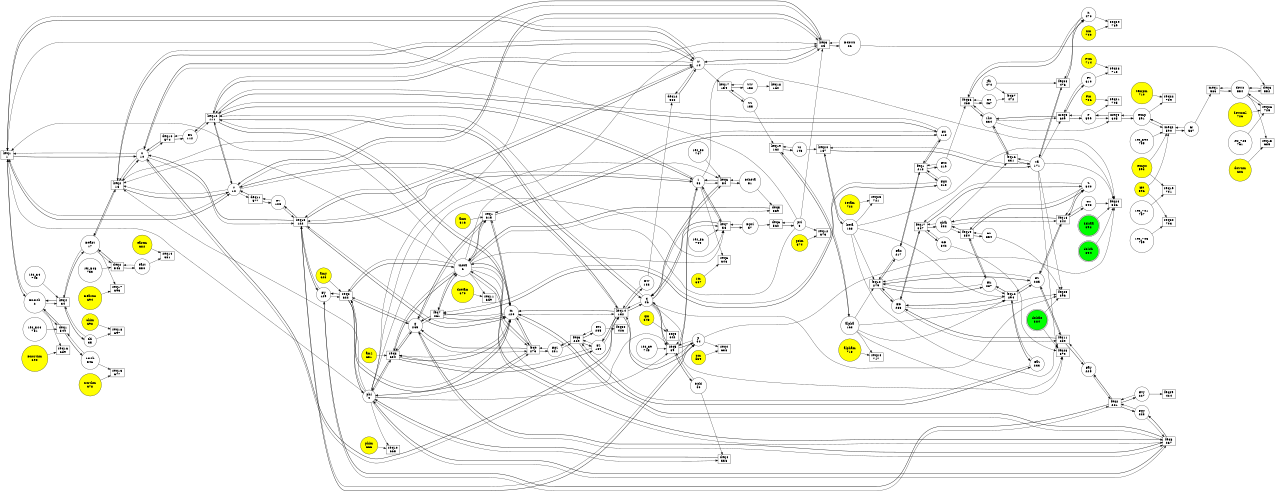 digraph G {
rankdir = LR;
size ="8.5"
node [shape = box, fillcolor = white, style = filled, label="keq1
1"]; keq1;
node [shape = box, fillcolor = white, style = filled, label="keq2
16"]; keq2;
node [shape = box, fillcolor = white, style = filled, label="keq3
25"]; keq3;
node [shape = box, fillcolor = white, style = filled, label="keq4
34"]; keq4;
node [shape = box, fillcolor = white, style = filled, label="keq5
39"]; keq5;
node [shape = box, fillcolor = white, style = filled, label="keq6
50"]; keq6;
node [shape = box, fillcolor = white, style = filled, label="keq7
56"]; keq7;
node [shape = box, fillcolor = white, style = filled, label="keq12
111"]; keq12;
node [shape = box, fillcolor = white, style = filled, label="keq13
122"]; keq13;
node [shape = box, fillcolor = white, style = filled, label="keq14
132"]; keq14;
node [shape = box, fillcolor = white, style = filled, label="keq17
154"]; keq17;
node [shape = box, fillcolor = white, style = filled, label="keq18
160"]; keq18;
node [shape = box, fillcolor = white, style = filled, label="keq19
162"]; keq19;
node [shape = box, fillcolor = white, style = filled, label="keq20
167"]; keq20;
node [shape = box, fillcolor = white, style = filled, label="feq1
213"]; feq1;
node [shape = box, fillcolor = white, style = filled, label="feq2
221"]; feq2;
node [shape = box, fillcolor = white, style = filled, label="feq3
229"]; feq3;
node [shape = box, fillcolor = white, style = filled, label="feq7
261"]; feq7;
node [shape = box, fillcolor = white, style = filled, label="feq8
267"]; feq8;
node [shape = box, fillcolor = white, style = filled, label="feq9
273"]; feq9;
node [shape = box, fillcolor = white, style = filled, label="feq10
279"]; feq10;
node [shape = box, fillcolor = white, style = filled, label="feq11
289"]; feq11;
node [shape = box, fillcolor = white, style = filled, label="feq12
294"]; feq12;
node [shape = box, fillcolor = white, style = filled, label="feq16
331"]; feq16;
node [shape = box, fillcolor = white, style = filled, label="feq17
337"]; feq17;
node [shape = box, fillcolor = white, style = filled, label="feq18
344"]; feq18;
node [shape = box, fillcolor = white, style = filled, label="feq19
350"]; feq19;
node [shape = box, fillcolor = white, style = filled, label="feq23
379"]; feq23;
node [shape = box, fillcolor = white, style = filled, label="feq24
386"]; feq24;
node [shape = box, fillcolor = white, style = filled, label="feq25
396"]; feq25;
node [shape = box, fillcolor = white, style = filled, label="feq29
424"]; feq29;
node [shape = box, fillcolor = white, style = filled, label="feq30
426"]; feq30;
node [shape = box, fillcolor = white, style = filled, label="feq36
465"]; feq36;
node [shape = box, fillcolor = white, style = filled, label="feq37
472"]; feq37;
node [shape = box, fillcolor = white, style = filled, label="feq38
476"]; feq38;
node [shape = box, fillcolor = white, style = filled, label="deq1
544"]; deq1;
node [shape = box, fillcolor = white, style = filled, label="deq2
548"]; deq2;
node [shape = box, fillcolor = white, style = filled, label="deq3
552"]; deq3;
node [shape = box, fillcolor = white, style = filled, label="deq4
556"]; deq4;
node [shape = box, fillcolor = white, style = filled, label="deq5
559"]; deq5;
node [shape = box, fillcolor = white, style = filled, label="deq6
562"]; deq6;
node [shape = box, fillcolor = white, style = filled, label="deq10
574"]; deq10;
node [shape = box, fillcolor = white, style = filled, label="deq11
577"]; deq11;
node [shape = box, fillcolor = white, style = filled, label="deq12
580"]; deq12;
node [shape = box, fillcolor = white, style = filled, label="meq1
586"]; meq1;
node [shape = box, fillcolor = white, style = filled, label="meq2
590"]; meq2;
node [shape = box, fillcolor = white, style = filled, label="meq4
605"]; meq4;
node [shape = box, fillcolor = white, style = filled, label="meq5
609"]; meq5;
node [shape = box, fillcolor = white, style = filled, label="seq1
615"]; seq1;
node [shape = box, fillcolor = white, style = filled, label="seq2
622"]; seq2;
node [shape = box, fillcolor = white, style = filled, label="seq3
630"]; seq3;
node [shape = box, fillcolor = white, style = filled, label="seq4
638"]; seq4;
node [shape = box, fillcolor = white, style = filled, label="seq5
642"]; seq5;
node [shape = box, fillcolor = white, style = filled, label="seq6
646"]; seq6;
node [shape = box, fillcolor = white, style = filled, label="seq10
665"]; seq10;
node [shape = box, fillcolor = white, style = filled, label="seq11
669"]; seq11;
node [shape = box, fillcolor = white, style = filled, label="seq12
673"]; seq12;
node [shape = box, fillcolor = white, style = filled, label="seq13
677"]; seq13;
node [shape = box, fillcolor = white, style = filled, label="seq14
681"]; seq14;
node [shape = box, fillcolor = white, style = filled, label="seq15
685"]; seq15;
node [shape = box, fillcolor = white, style = filled, label="seq16
689"]; seq16;
node [shape = box, fillcolor = white, style = filled, label="seq17
693"]; seq17;
node [shape = box, fillcolor = white, style = filled, label="seq18
697"]; seq18;
node [shape = box, fillcolor = white, style = filled, label="seq19
701"]; seq19;
node [shape = box, fillcolor = white, style = filled, label="seq20
703"]; seq20;
node [shape = box, fillcolor = white, style = filled, label="seq21
705"]; seq21;
node [shape = box, fillcolor = white, style = filled, label="seq22
709"]; seq22;
node [shape = box, fillcolor = white, style = filled, label="seq23
713"]; seq23;
node [shape = box, fillcolor = white, style = filled, label="seq24
717"]; seq24;
node [shape = box, fillcolor = white, style = filled, label="seq25
721"]; seq25;
node [shape = box, fillcolor = white, style = filled, label="seq26
725"]; seq26;
node [shape = box, fillcolor = white, style = filled, label="seq29
739"]; seq29;
node [shape = circle, fillcolor = white, style = filled, label="Dnorth
2"]; Dnorth;
node [shape = circle, fillcolor = white, style = filled, label="phi
4"]; phi;
node [shape = circle, fillcolor = white, style = filled, label="theta
6"]; theta;
node [shape = circle, fillcolor = white, style = filled, label="psi
8"]; psi;
node [shape = circle, fillcolor = white, style = filled, label="u
10"]; u;
node [shape = circle, fillcolor = white, style = filled, label="v
12"]; v;
node [shape = circle, fillcolor = white, style = filled, label="w
14"]; w;
node [shape = circle, fillcolor = white, style = filled, label="Deast
17"]; Deast;
node [shape = circle, fillcolor = white, style = filled, label="Ddown
26"]; Ddown;
node [shape = circle, fillcolor = white, style = filled, label="chi
35"]; chi;
node [shape = circle, fillcolor = white, style = filled, label="Dphi
40"]; Dphi;
node [shape = circle, fillcolor = white, style = filled, label="p
44"]; p;
node [shape = circle, fillcolor = white, style = filled, label="q
46"]; q;
node [shape = circle, fillcolor = white, style = filled, label="r
48"]; r;
node [shape = circle, fillcolor = white, style = filled, label="Dtheta
51"]; Dtheta;
node [shape = circle, fillcolor = white, style = filled, label="Dpsi
57"]; Dpsi;
node [shape = circle, fillcolor = white, style = filled, label="Du
112"]; Du;
node [shape = circle, fillcolor = white, style = filled, label="Fx
118"]; Fx;
node [shape = circle, fillcolor = white, style = filled, label="m
120"]; m;
node [shape = circle, fillcolor = white, style = filled, label="Dv
123"]; Dv;
node [shape = circle, fillcolor = white, style = filled, label="Fy
129"]; Fy;
node [shape = circle, fillcolor = white, style = filled, label="Dw
133"]; Dw;
node [shape = circle, fillcolor = white, style = filled, label="Fz
139"]; Fz;
node [shape = circle, fillcolor = white, style = filled, label="ur
143"]; ur;
node [shape = circle, fillcolor = white, style = filled, label="wr
155"]; wr;
node [shape = circle, fillcolor = white, style = filled, label="ww
158"]; ww;
node [shape = circle, fillcolor = white, style = filled, label="alpha
163"]; alpha;
node [shape = circle, fillcolor = white, style = filled, label="beta
168"]; beta;
node [shape = circle, fillcolor = white, style = filled, label="Va
171"]; Va;
node [shape = circle, fillcolor = white, style = filled, label="Fgx
215"]; Fgx;
node [shape = circle, fillcolor = white, style = filled, label="Fax
217"]; Fax;
node [shape = circle, fillcolor = white, style = filled, label="Ftx
219"]; Ftx;
node [shape = circle, fillcolor = white, style = filled, label="Fgy
223"]; Fgy;
node [shape = circle, fillcolor = white, style = filled, label="Fay
225"]; Fay;
node [shape = circle, fillcolor = white, style = filled, label="Fty
227"]; Fty;
node [shape = circle, fillcolor = white, style = filled, label="Fgz
231"]; Fgz;
node [shape = circle, fillcolor = white, style = filled, label="Faz
233"]; Faz;
node [shape = circle, fillcolor = white, style = filled, label="Ftz
235"]; Ftz;
node [shape = circle, fillcolor = white, style = filled, label="g
265"]; g;
node [shape = circle, fillcolor = white, style = filled, label="FD
283"]; FD;
node [shape = circle, fillcolor = white, style = filled, label="FY
285"]; FY;
node [shape = circle, fillcolor = white, style = filled, label="FL
287"]; FL;
node [shape = circle, fillcolor = white, style = filled, label="qbar
332"]; qbar;
node [shape = circle, fillcolor = white, style = filled, label="rho
334"]; rho;
node [shape = circle, fillcolor = white, style = filled, label="S
340"]; S;
node [shape = circle, fillcolor = white, style = filled, label="CD
342"]; CD;
node [shape = circle, fillcolor = white, style = filled, label="CY
348"]; CY;
node [shape = circle, fillcolor = white, style = filled, label="CL
354"]; CL;
node [shape = doublecircle, fillcolor = green, style = filled, label="deltae
384"]; deltae;
node [shape = doublecircle, fillcolor = green, style = filled, label="deltaa
392"]; deltaa;
node [shape = doublecircle, fillcolor = green, style = filled, label="deltar
394"]; deltar;
node [shape = circle, fillcolor = white, style = filled, label="CT
467"]; CT;
node [shape = circle, fillcolor = white, style = filled, label="n
470"]; n;
node [shape = circle, fillcolor = white, style = filled, label="Jar
474"]; Jar;
node [shape = circle, fillcolor = white, style = filled, label="north
546"]; north;
node [shape = circle, fillcolor = white, style = filled, label="east
550"]; east;
node [shape = circle, fillcolor = white, style = filled, label="down
554"]; down;
node [shape = circle, fillcolor = white, style = filled, label="H
587"]; H;
node [shape = circle, fillcolor = white, style = filled, label="temp
591"]; temp;
node [shape = circle, fillcolor = yellow, style = filled, label="temp0
593"]; temp0;
node [shape = circle, fillcolor = yellow, style = filled, label="H0
596"]; H0;
node [shape = circle, fillcolor = white, style = filled, label="P
599"]; P;
node [shape = circle, fillcolor = white, style = filled, label="Pt
610"]; Pt;
node [shape = circle, fillcolor = yellow, style = filled, label="amx
616"]; amx;
node [shape = circle, fillcolor = yellow, style = filled, label="amy
623"]; amy;
node [shape = circle, fillcolor = yellow, style = filled, label="amz
631"]; amz;
node [shape = circle, fillcolor = yellow, style = filled, label="pm
639"]; pm;
node [shape = circle, fillcolor = yellow, style = filled, label="qm
643"]; qm;
node [shape = circle, fillcolor = yellow, style = filled, label="rm
647"]; rm;
node [shape = circle, fillcolor = yellow, style = filled, label="phim
666"]; phim;
node [shape = circle, fillcolor = yellow, style = filled, label="thetam
670"]; thetam;
node [shape = circle, fillcolor = yellow, style = filled, label="psim
674"]; psim;
node [shape = circle, fillcolor = yellow, style = filled, label="northm
678"]; northm;
node [shape = circle, fillcolor = yellow, style = filled, label="eastm
682"]; eastm;
node [shape = circle, fillcolor = yellow, style = filled, label="downm
686"]; downm;
node [shape = circle, fillcolor = yellow, style = filled, label="Dnorthm
690"]; Dnorthm;
node [shape = circle, fillcolor = yellow, style = filled, label="Deastm
694"]; Deastm;
node [shape = circle, fillcolor = yellow, style = filled, label="chim
698"]; chim;
node [shape = circle, fillcolor = yellow, style = filled, label="Pm
706"]; Pm;
node [shape = circle, fillcolor = yellow, style = filled, label="tempm
710"]; tempm;
node [shape = circle, fillcolor = yellow, style = filled, label="Ptm
714"]; Ptm;
node [shape = circle, fillcolor = yellow, style = filled, label="alpham
718"]; alpham;
node [shape = circle, fillcolor = yellow, style = filled, label="betam
722"]; betam;
node [shape = circle, fillcolor = yellow, style = filled, label="downml
726"]; downml;
node [shape = circle, fillcolor = yellow, style = filled, label="nm
740"]; nm;
node [shape = circle, fillcolor = white, style = filled, label="res_34
743"]; res_34;
node [shape = circle, fillcolor = white, style = filled, label="res_39
745"]; res_39;
node [shape = circle, fillcolor = white, style = filled, label="res_50
747"]; res_50;
node [shape = circle, fillcolor = white, style = filled, label="res_56
749"]; res_56;
node [shape = circle, fillcolor = white, style = filled, label="res_544
751"]; res_544;
node [shape = circle, fillcolor = white, style = filled, label="res_548
753"]; res_548;
node [shape = circle, fillcolor = white, style = filled, label="res_590
755"]; res_590;
node [shape = circle, fillcolor = white, style = filled, label="res_701
757"]; res_701;
node [shape = circle, fillcolor = white, style = filled, label="res_703
759"]; res_703;
node [shape = circle, fillcolor = white, style = filled, label="res_725
761"]; res_725;
keq1 -> Dnorth [penwidth = 1.5];
Dnorth -> keq1 [penwidth = 1];
phi -> keq1 [penwidth = 1];
theta -> keq1 [penwidth = 1];
psi -> keq1 [penwidth = 1];
keq1 -> u [penwidth = 1.5];
u -> keq1 [penwidth = 1];
keq1 -> v [penwidth = 1.5];
v -> keq1 [penwidth = 1];
keq1 -> w [penwidth = 1.5];
w -> keq1 [penwidth = 1];
keq2 -> Deast [penwidth = 1.5];
Deast -> keq2 [penwidth = 1];
phi -> keq2 [penwidth = 1];
theta -> keq2 [penwidth = 1];
psi -> keq2 [penwidth = 1];
keq2 -> u [penwidth = 1.5];
u -> keq2 [penwidth = 1];
keq2 -> v [penwidth = 1.5];
v -> keq2 [penwidth = 1];
keq2 -> w [penwidth = 1.5];
w -> keq2 [penwidth = 1];
keq3 -> Ddown [penwidth = 1.5];
Ddown -> keq3 [penwidth = 1];
phi -> keq3 [penwidth = 1];
theta -> keq3 [penwidth = 1];
psi -> keq3 [penwidth = 1];
keq3 -> u [penwidth = 1.5];
u -> keq3 [penwidth = 1];
keq3 -> v [penwidth = 1.5];
v -> keq3 [penwidth = 1];
keq3 -> w [penwidth = 1.5];
w -> keq3 [penwidth = 1];
keq4 -> chi [penwidth = 1.5];
chi -> keq4 [penwidth = 1];
keq4 -> Deast [penwidth = 1.5];
Deast -> keq4 [penwidth = 1];
keq4 -> Dnorth [penwidth = 1.5];
Dnorth -> keq4 [penwidth = 1];
keq5 -> Dphi [penwidth = 1.5];
Dphi -> keq5 [penwidth = 1];
phi -> keq5 [penwidth = 1];
theta -> keq5 [penwidth = 1];
keq5 -> p [penwidth = 1.5];
p -> keq5 [penwidth = 1];
keq5 -> q [penwidth = 1.5];
q -> keq5 [penwidth = 1];
keq5 -> r [penwidth = 1.5];
r -> keq5 [penwidth = 1];
keq6 -> Dtheta [penwidth = 1.5];
Dtheta -> keq6 [penwidth = 1];
phi -> keq6 [penwidth = 1];
keq6 -> q [penwidth = 1.5];
q -> keq6 [penwidth = 1];
keq6 -> r [penwidth = 1.5];
r -> keq6 [penwidth = 1];
keq7 -> Dpsi [penwidth = 1.5];
Dpsi -> keq7 [penwidth = 1];
phi -> keq7 [penwidth = 1];
theta -> keq7 [penwidth = 1];
keq7 -> q [penwidth = 1.5];
q -> keq7 [penwidth = 1];
keq7 -> r [penwidth = 1.5];
r -> keq7 [penwidth = 1];
keq12 -> Du [penwidth = 1.5];
Du -> keq12 [penwidth = 1];
keq12 -> v [penwidth = 1.5];
v -> keq12 [penwidth = 1];
keq12 -> w [penwidth = 1.5];
w -> keq12 [penwidth = 1];
keq12 -> r [penwidth = 1.5];
r -> keq12 [penwidth = 1];
keq12 -> q [penwidth = 1.5];
q -> keq12 [penwidth = 1];
keq12 -> Fx [penwidth = 1.5];
Fx -> keq12 [penwidth = 1];
keq12 -> m [penwidth = 1.5];
m -> keq12 [penwidth = 1];
keq13 -> Dv [penwidth = 1.5];
Dv -> keq13 [penwidth = 1];
keq13 -> u [penwidth = 1.5];
u -> keq13 [penwidth = 1];
keq13 -> w [penwidth = 1.5];
w -> keq13 [penwidth = 1];
keq13 -> p [penwidth = 1.5];
p -> keq13 [penwidth = 1];
keq13 -> r [penwidth = 1.5];
r -> keq13 [penwidth = 1];
keq13 -> Fy [penwidth = 1.5];
Fy -> keq13 [penwidth = 1];
keq13 -> m [penwidth = 1.5];
m -> keq13 [penwidth = 1];
keq14 -> Dw [penwidth = 1.5];
Dw -> keq14 [penwidth = 1];
keq14 -> u [penwidth = 1.5];
u -> keq14 [penwidth = 1];
keq14 -> v [penwidth = 1.5];
v -> keq14 [penwidth = 1];
keq14 -> p [penwidth = 1.5];
p -> keq14 [penwidth = 1];
keq14 -> q [penwidth = 1.5];
q -> keq14 [penwidth = 1];
keq14 -> Fz [penwidth = 1.5];
Fz -> keq14 [penwidth = 1];
keq14 -> m [penwidth = 1.5];
m -> keq14 [penwidth = 1];
keq17 -> wr [penwidth = 1.5];
wr -> keq17 [penwidth = 1];
w -> keq17 [penwidth = 1];
keq17 -> ww [penwidth = 1.5];
ww -> keq17 [penwidth = 1];
ww -> keq18 [penwidth = 1];
keq19 -> alpha [penwidth = 1.5];
alpha -> keq19 [penwidth = 1];
wr -> keq19 [penwidth = 1];
keq19 -> ur [penwidth = 1.5];
ur -> keq19 [penwidth = 1];
keq20 -> beta [penwidth = 1.5];
beta -> keq20 [penwidth = 1];
ur -> keq20 [penwidth = 1];
keq20 -> Va [penwidth = 1.5];
Va -> keq20 [penwidth = 1];
feq1 -> Fx [penwidth = 1.5];
Fx -> feq1 [penwidth = 1];
feq1 -> Fgx [penwidth = 1.5];
Fgx -> feq1 [penwidth = 1];
feq1 -> Fax [penwidth = 1.5];
Fax -> feq1 [penwidth = 1];
feq1 -> Ftx [penwidth = 1.5];
Ftx -> feq1 [penwidth = 1];
feq2 -> Fy [penwidth = 1.5];
Fy -> feq2 [penwidth = 1];
feq2 -> Fgy [penwidth = 1.5];
Fgy -> feq2 [penwidth = 1];
feq2 -> Fay [penwidth = 1.5];
Fay -> feq2 [penwidth = 1];
feq2 -> Fty [penwidth = 1.5];
Fty -> feq2 [penwidth = 1];
feq3 -> Fz [penwidth = 1.5];
Fz -> feq3 [penwidth = 1];
feq3 -> Fgz [penwidth = 1.5];
Fgz -> feq3 [penwidth = 1];
feq3 -> Faz [penwidth = 1.5];
Faz -> feq3 [penwidth = 1];
feq3 -> Ftz [penwidth = 1.5];
Ftz -> feq3 [penwidth = 1];
feq7 -> Fgx [penwidth = 1.5];
Fgx -> feq7 [penwidth = 1];
feq7 -> theta [penwidth = 1.5];
theta -> feq7 [penwidth = 1];
feq7 -> m [penwidth = 1.5];
m -> feq7 [penwidth = 1];
feq7 -> g [penwidth = 1.5];
g -> feq7 [penwidth = 1];
feq8 -> Fgy [penwidth = 1.5];
Fgy -> feq8 [penwidth = 1];
feq8 -> phi [penwidth = 1.5];
phi -> feq8 [penwidth = 1];
feq8 -> theta [penwidth = 1.5];
theta -> feq8 [penwidth = 1];
feq8 -> m [penwidth = 1.5];
m -> feq8 [penwidth = 1];
feq8 -> g [penwidth = 1.5];
g -> feq8 [penwidth = 1];
feq9 -> Fgz [penwidth = 1.5];
Fgz -> feq9 [penwidth = 1];
feq9 -> phi [penwidth = 1.5];
phi -> feq9 [penwidth = 1];
feq9 -> theta [penwidth = 1.5];
theta -> feq9 [penwidth = 1];
feq9 -> m [penwidth = 1.5];
m -> feq9 [penwidth = 1];
feq9 -> g [penwidth = 1.5];
g -> feq9 [penwidth = 1];
feq10 -> Fax [penwidth = 1.5];
Fax -> feq10 [penwidth = 1];
alpha -> feq10 [penwidth = 1];
beta -> feq10 [penwidth = 1];
feq10 -> FD [penwidth = 1.5];
FD -> feq10 [penwidth = 1];
feq10 -> FY [penwidth = 1.5];
FY -> feq10 [penwidth = 1];
feq10 -> FL [penwidth = 1.5];
FL -> feq10 [penwidth = 1];
feq11 -> Fay [penwidth = 1.5];
Fay -> feq11 [penwidth = 1];
beta -> feq11 [penwidth = 1];
feq11 -> FD [penwidth = 1.5];
FD -> feq11 [penwidth = 1];
feq11 -> FY [penwidth = 1.5];
FY -> feq11 [penwidth = 1];
feq12 -> Faz [penwidth = 1.5];
Faz -> feq12 [penwidth = 1];
alpha -> feq12 [penwidth = 1];
beta -> feq12 [penwidth = 1];
feq12 -> FD [penwidth = 1.5];
FD -> feq12 [penwidth = 1];
feq12 -> FY [penwidth = 1.5];
FY -> feq12 [penwidth = 1];
feq12 -> FL [penwidth = 1.5];
FL -> feq12 [penwidth = 1];
qbar -> feq16 [penwidth = 1];
feq16 -> rho [penwidth = 1.5];
rho -> feq16 [penwidth = 1];
feq16 -> Va [penwidth = 1.5];
Va -> feq16 [penwidth = 1];
feq17 -> FD [penwidth = 1.5];
FD -> feq17 [penwidth = 1];
feq17 -> qbar [penwidth = 1.5];
qbar -> feq17 [penwidth = 1];
feq17 -> S [penwidth = 1.5];
S -> feq17 [penwidth = 1];
feq17 -> CD [penwidth = 1.5];
CD -> feq17 [penwidth = 1];
feq18 -> FY [penwidth = 1.5];
FY -> feq18 [penwidth = 1];
feq18 -> qbar [penwidth = 1.5];
qbar -> feq18 [penwidth = 1];
feq18 -> S [penwidth = 1.5];
S -> feq18 [penwidth = 1];
feq18 -> CY [penwidth = 1.5];
CY -> feq18 [penwidth = 1];
feq19 -> FL [penwidth = 1.5];
FL -> feq19 [penwidth = 1];
feq19 -> qbar [penwidth = 1.5];
qbar -> feq19 [penwidth = 1];
feq19 -> S [penwidth = 1.5];
S -> feq19 [penwidth = 1];
feq19 -> CL [penwidth = 1.5];
CL -> feq19 [penwidth = 1];
CD -> feq23 [penwidth = 1];
Va -> feq23 [penwidth = 1];
alpha -> feq23 [penwidth = 1];
q -> feq23 [penwidth = 1];
deltae -> feq23 [penwidth = 1];
CY -> feq24 [penwidth = 1];
Va -> feq24 [penwidth = 1];
beta -> feq24 [penwidth = 1];
p -> feq24 [penwidth = 1];
r -> feq24 [penwidth = 1];
deltaa -> feq24 [penwidth = 1];
deltar -> feq24 [penwidth = 1];
CL -> feq25 [penwidth = 1];
Va -> feq25 [penwidth = 1];
alpha -> feq25 [penwidth = 1];
q -> feq25 [penwidth = 1];
deltae -> feq25 [penwidth = 1];
Fty -> feq29 [penwidth = 1];
Ftz -> feq30 [penwidth = 1];
Ftx -> feq36 [penwidth = 1];
feq36 -> CT [penwidth = 1.5];
CT -> feq36 [penwidth = 1];
feq36 -> rho [penwidth = 1.5];
rho -> feq36 [penwidth = 1];
feq36 -> n [penwidth = 1.5];
n -> feq36 [penwidth = 1];
CT -> feq37 [penwidth = 1];
Jar -> feq37 [penwidth = 1];
Jar -> feq38 [penwidth = 1];
feq38 -> Va [penwidth = 1.5];
Va -> feq38 [penwidth = 1];
feq38 -> n [penwidth = 1.5];
n -> feq38 [penwidth = 1];
deq1 -> Dnorth [penwidth = 1.5];
Dnorth -> deq1 [penwidth = 1];
deq1 -> north [penwidth = 1.5];
north -> deq1 [penwidth = 1];
deq2 -> Deast [penwidth = 1.5];
Deast -> deq2 [penwidth = 1];
deq2 -> east [penwidth = 1.5];
east -> deq2 [penwidth = 1];
Ddown -> deq3 [penwidth = 1];
deq3 -> down [penwidth = 1.5];
down -> deq3 [penwidth = 1];
Dphi -> deq4 [penwidth = 1];
deq4 -> phi [penwidth = 1.5];
phi -> deq4 [penwidth = 1];
Dtheta -> deq5 [penwidth = 1];
deq5 -> theta [penwidth = 1.5];
theta -> deq5 [penwidth = 1];
Dpsi -> deq6 [penwidth = 1];
deq6 -> psi [penwidth = 1.5];
psi -> deq6 [penwidth = 1];
deq10 -> Du [penwidth = 1.5];
Du -> deq10 [penwidth = 1];
deq10 -> u [penwidth = 1.5];
u -> deq10 [penwidth = 1];
deq11 -> Dv [penwidth = 1.5];
Dv -> deq11 [penwidth = 1];
deq11 -> v [penwidth = 1.5];
v -> deq11 [penwidth = 1];
Dw -> deq12 [penwidth = 1];
deq12 -> w [penwidth = 1.5];
w -> deq12 [penwidth = 1];
H -> meq1 [penwidth = 1];
meq1 -> down [penwidth = 1.5];
down -> meq1 [penwidth = 1];
meq2 -> temp [penwidth = 1.5];
temp -> meq2 [penwidth = 1];
temp0 -> meq2 [penwidth = 1];
meq2 -> H [penwidth = 1.5];
H -> meq2 [penwidth = 1];
H0 -> meq2 [penwidth = 1];
rho -> meq4 [penwidth = 1];
meq4 -> P [penwidth = 1.5];
P -> meq4 [penwidth = 1];
meq4 -> temp [penwidth = 1.5];
temp -> meq4 [penwidth = 1];
meq5 -> Pt [penwidth = 1.5];
Pt -> meq5 [penwidth = 1];
meq5 -> P [penwidth = 1.5];
P -> meq5 [penwidth = 1];
meq5 -> rho [penwidth = 1.5];
rho -> meq5 [penwidth = 1];
Va -> meq5 [penwidth = 1];
amx -> seq1 [penwidth = 1];
seq1 -> Fx [penwidth = 1.5];
Fx -> seq1 [penwidth = 1];
seq1 -> m [penwidth = 1.5];
m -> seq1 [penwidth = 1];
seq1 -> g [penwidth = 1.5];
g -> seq1 [penwidth = 1];
seq1 -> theta [penwidth = 1.5];
theta -> seq1 [penwidth = 1];
amy -> seq2 [penwidth = 1];
seq2 -> Fy [penwidth = 1.5];
Fy -> seq2 [penwidth = 1];
seq2 -> m [penwidth = 1.5];
m -> seq2 [penwidth = 1];
seq2 -> g [penwidth = 1.5];
g -> seq2 [penwidth = 1];
seq2 -> phi [penwidth = 1.5];
phi -> seq2 [penwidth = 1];
seq2 -> theta [penwidth = 1.5];
theta -> seq2 [penwidth = 1];
amz -> seq3 [penwidth = 1];
seq3 -> Fz [penwidth = 1.5];
Fz -> seq3 [penwidth = 1];
seq3 -> m [penwidth = 1.5];
m -> seq3 [penwidth = 1];
seq3 -> g [penwidth = 1.5];
g -> seq3 [penwidth = 1];
seq3 -> phi [penwidth = 1.5];
phi -> seq3 [penwidth = 1];
seq3 -> theta [penwidth = 1.5];
theta -> seq3 [penwidth = 1];
pm -> seq4 [penwidth = 1];
p -> seq4 [penwidth = 1];
qm -> seq5 [penwidth = 1];
q -> seq5 [penwidth = 1];
rm -> seq6 [penwidth = 1];
r -> seq6 [penwidth = 1];
phim -> seq10 [penwidth = 1];
phi -> seq10 [penwidth = 1];
thetam -> seq11 [penwidth = 1];
theta -> seq11 [penwidth = 1];
psim -> seq12 [penwidth = 1];
psi -> seq12 [penwidth = 1];
northm -> seq13 [penwidth = 1];
north -> seq13 [penwidth = 1];
eastm -> seq14 [penwidth = 1];
east -> seq14 [penwidth = 1];
downm -> seq15 [penwidth = 1];
down -> seq15 [penwidth = 1];
Dnorthm -> seq16 [penwidth = 1];
Dnorth -> seq16 [penwidth = 1];
Deastm -> seq17 [penwidth = 1];
Deast -> seq17 [penwidth = 1];
chim -> seq18 [penwidth = 1];
chi -> seq18 [penwidth = 1];
temp0 -> seq19 [penwidth = 1];
H0 -> seq20 [penwidth = 1];
Pm -> seq21 [penwidth = 1];
P -> seq21 [penwidth = 1];
tempm -> seq22 [penwidth = 1];
temp -> seq22 [penwidth = 1];
Ptm -> seq23 [penwidth = 1];
Pt -> seq23 [penwidth = 1];
alpham -> seq24 [penwidth = 1];
alpha -> seq24 [penwidth = 1];
betam -> seq25 [penwidth = 1];
beta -> seq25 [penwidth = 1];
downml -> seq26 [penwidth = 1];
seq26 -> down [penwidth = 1.5];
down -> seq26 [penwidth = 1];
nm -> seq29 [penwidth = 1];
n -> seq29 [penwidth = 1];
res_34 -> keq4 [penwidth = 1];
res_39 -> keq5 [penwidth = 1];
res_50 -> keq6 [penwidth = 1];
res_56 -> keq7 [penwidth = 1];
res_544 -> deq1 [penwidth = 1];
res_548 -> deq2 [penwidth = 1];
res_590 -> meq2 [penwidth = 1];
res_701 -> seq19 [penwidth = 1];
res_703 -> seq20 [penwidth = 1];
res_725 -> seq26 [penwidth = 1];
}
